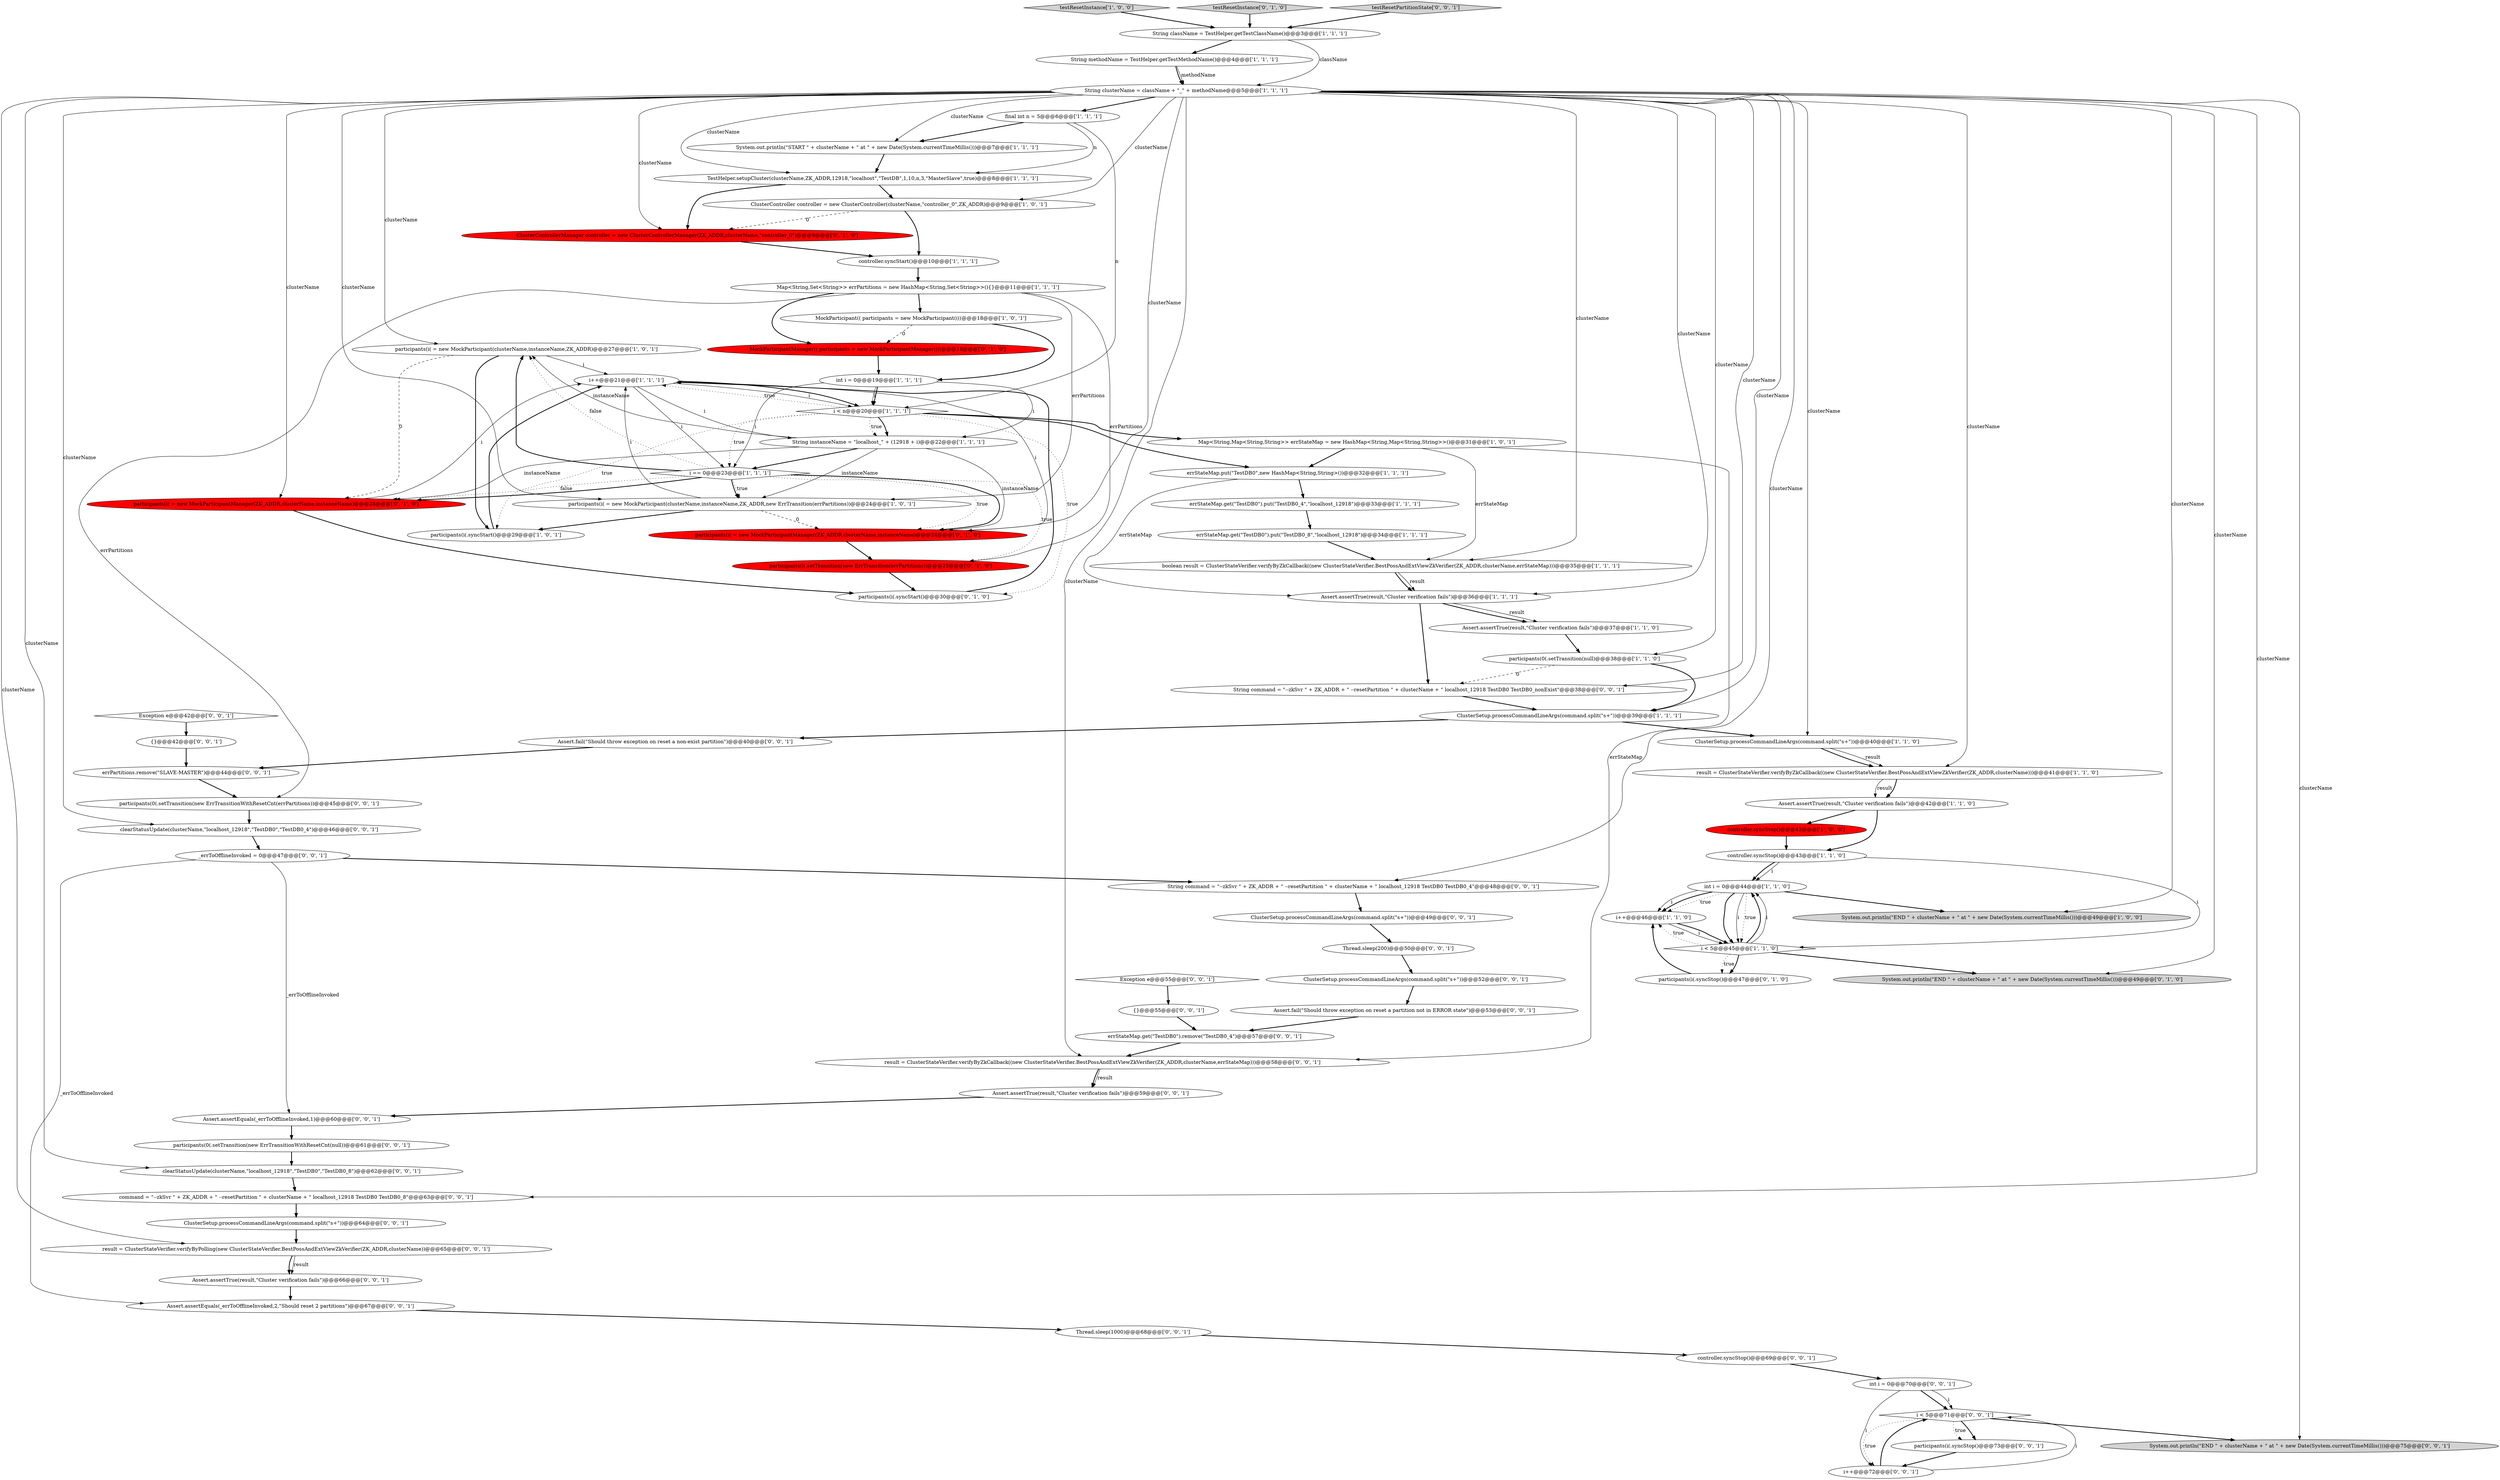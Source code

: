 digraph {
22 [style = filled, label = "System.out.println(\"END \" + clusterName + \" at \" + new Date(System.currentTimeMillis()))@@@49@@@['1', '0', '0']", fillcolor = lightgray, shape = ellipse image = "AAA0AAABBB1BBB"];
23 [style = filled, label = "i++@@@46@@@['1', '1', '0']", fillcolor = white, shape = ellipse image = "AAA0AAABBB1BBB"];
50 [style = filled, label = "clearStatusUpdate(clusterName,\"localhost_12918\",\"TestDB0\",\"TestDB0_8\")@@@62@@@['0', '0', '1']", fillcolor = white, shape = ellipse image = "AAA0AAABBB3BBB"];
78 [style = filled, label = "result = ClusterStateVerifier.verifyByZkCallback((new ClusterStateVerifier.BestPossAndExtViewZkVerifier(ZK_ADDR,clusterName,errStateMap)))@@@58@@@['0', '0', '1']", fillcolor = white, shape = ellipse image = "AAA0AAABBB3BBB"];
28 [style = filled, label = "testResetInstance['1', '0', '0']", fillcolor = lightgray, shape = diamond image = "AAA0AAABBB1BBB"];
9 [style = filled, label = "participants(i( = new MockParticipant(clusterName,instanceName,ZK_ADDR)@@@27@@@['1', '0', '1']", fillcolor = white, shape = ellipse image = "AAA0AAABBB1BBB"];
59 [style = filled, label = "result = ClusterStateVerifier.verifyByPolling(new ClusterStateVerifier.BestPossAndExtViewZkVerifier(ZK_ADDR,clusterName))@@@65@@@['0', '0', '1']", fillcolor = white, shape = ellipse image = "AAA0AAABBB3BBB"];
75 [style = filled, label = "clearStatusUpdate(clusterName,\"localhost_12918\",\"TestDB0\",\"TestDB0_4\")@@@46@@@['0', '0', '1']", fillcolor = white, shape = ellipse image = "AAA0AAABBB3BBB"];
57 [style = filled, label = "Exception e@@@55@@@['0', '0', '1']", fillcolor = white, shape = diamond image = "AAA0AAABBB3BBB"];
2 [style = filled, label = "Map<String,Set<String>> errPartitions = new HashMap<String,Set<String>>(){}@@@11@@@['1', '1', '1']", fillcolor = white, shape = ellipse image = "AAA0AAABBB1BBB"];
14 [style = filled, label = "Assert.assertTrue(result,\"Cluster verification fails\")@@@42@@@['1', '1', '0']", fillcolor = white, shape = ellipse image = "AAA0AAABBB1BBB"];
31 [style = filled, label = "controller.syncStop()@@@43@@@['1', '0', '0']", fillcolor = red, shape = ellipse image = "AAA1AAABBB1BBB"];
6 [style = filled, label = "MockParticipant(( participants = new MockParticipant((((@@@18@@@['1', '0', '1']", fillcolor = white, shape = ellipse image = "AAA0AAABBB1BBB"];
76 [style = filled, label = "String command = \"--zkSvr \" + ZK_ADDR + \" --resetPartition \" + clusterName + \" localhost_12918 TestDB0 TestDB0_4\"@@@48@@@['0', '0', '1']", fillcolor = white, shape = ellipse image = "AAA0AAABBB3BBB"];
5 [style = filled, label = "System.out.println(\"START \" + clusterName + \" at \" + new Date(System.currentTimeMillis()))@@@7@@@['1', '1', '1']", fillcolor = white, shape = ellipse image = "AAA0AAABBB1BBB"];
11 [style = filled, label = "ClusterSetup.processCommandLineArgs(command.split(\"\s+\"))@@@40@@@['1', '1', '0']", fillcolor = white, shape = ellipse image = "AAA0AAABBB1BBB"];
16 [style = filled, label = "String methodName = TestHelper.getTestMethodName()@@@4@@@['1', '1', '1']", fillcolor = white, shape = ellipse image = "AAA0AAABBB1BBB"];
67 [style = filled, label = "errPartitions.remove(\"SLAVE-MASTER\")@@@44@@@['0', '0', '1']", fillcolor = white, shape = ellipse image = "AAA0AAABBB3BBB"];
74 [style = filled, label = "ClusterSetup.processCommandLineArgs(command.split(\"\s+\"))@@@49@@@['0', '0', '1']", fillcolor = white, shape = ellipse image = "AAA0AAABBB3BBB"];
7 [style = filled, label = "participants(0(.setTransition(null)@@@38@@@['1', '1', '0']", fillcolor = white, shape = ellipse image = "AAA0AAABBB1BBB"];
0 [style = filled, label = "i++@@@21@@@['1', '1', '1']", fillcolor = white, shape = ellipse image = "AAA0AAABBB1BBB"];
35 [style = filled, label = "controller.syncStart()@@@10@@@['1', '1', '1']", fillcolor = white, shape = ellipse image = "AAA0AAABBB1BBB"];
19 [style = filled, label = "errStateMap.put(\"TestDB0\",new HashMap<String,String>())@@@32@@@['1', '1', '1']", fillcolor = white, shape = ellipse image = "AAA0AAABBB1BBB"];
56 [style = filled, label = "participants(0(.setTransition(new ErrTransitionWithResetCnt(errPartitions))@@@45@@@['0', '0', '1']", fillcolor = white, shape = ellipse image = "AAA0AAABBB3BBB"];
8 [style = filled, label = "Map<String,Map<String,String>> errStateMap = new HashMap<String,Map<String,String>>()@@@31@@@['1', '0', '1']", fillcolor = white, shape = ellipse image = "AAA0AAABBB1BBB"];
38 [style = filled, label = "participants(i(.setTransition(new ErrTransition(errPartitions))@@@25@@@['0', '1', '0']", fillcolor = red, shape = ellipse image = "AAA1AAABBB2BBB"];
79 [style = filled, label = "Assert.assertEquals(_errToOfflineInvoked,2,\"Should reset 2 partitions\")@@@67@@@['0', '0', '1']", fillcolor = white, shape = ellipse image = "AAA0AAABBB3BBB"];
12 [style = filled, label = "ClusterSetup.processCommandLineArgs(command.split(\"\s+\"))@@@39@@@['1', '1', '1']", fillcolor = white, shape = ellipse image = "AAA0AAABBB1BBB"];
20 [style = filled, label = "boolean result = ClusterStateVerifier.verifyByZkCallback((new ClusterStateVerifier.BestPossAndExtViewZkVerifier(ZK_ADDR,clusterName,errStateMap)))@@@35@@@['1', '1', '1']", fillcolor = white, shape = ellipse image = "AAA0AAABBB1BBB"];
42 [style = filled, label = "participants(i( = new MockParticipantManager(ZK_ADDR,clusterName,instanceName)@@@24@@@['0', '1', '0']", fillcolor = red, shape = ellipse image = "AAA1AAABBB2BBB"];
25 [style = filled, label = "participants(i( = new MockParticipant(clusterName,instanceName,ZK_ADDR,new ErrTransition(errPartitions))@@@24@@@['1', '0', '1']", fillcolor = white, shape = ellipse image = "AAA0AAABBB1BBB"];
15 [style = filled, label = "participants(i(.syncStart()@@@29@@@['1', '0', '1']", fillcolor = white, shape = ellipse image = "AAA0AAABBB1BBB"];
32 [style = filled, label = "String instanceName = \"localhost_\" + (12918 + i)@@@22@@@['1', '1', '1']", fillcolor = white, shape = ellipse image = "AAA0AAABBB1BBB"];
46 [style = filled, label = "errStateMap.get(\"TestDB0\").remove(\"TestDB0_4\")@@@57@@@['0', '0', '1']", fillcolor = white, shape = ellipse image = "AAA0AAABBB3BBB"];
17 [style = filled, label = "i < 5@@@45@@@['1', '1', '0']", fillcolor = white, shape = diamond image = "AAA0AAABBB1BBB"];
33 [style = filled, label = "String className = TestHelper.getTestClassName()@@@3@@@['1', '1', '1']", fillcolor = white, shape = ellipse image = "AAA0AAABBB1BBB"];
3 [style = filled, label = "result = ClusterStateVerifier.verifyByZkCallback((new ClusterStateVerifier.BestPossAndExtViewZkVerifier(ZK_ADDR,clusterName)))@@@41@@@['1', '1', '0']", fillcolor = white, shape = ellipse image = "AAA0AAABBB1BBB"];
40 [style = filled, label = "System.out.println(\"END \" + clusterName + \" at \" + new Date(System.currentTimeMillis()))@@@49@@@['0', '1', '0']", fillcolor = lightgray, shape = ellipse image = "AAA0AAABBB2BBB"];
4 [style = filled, label = "Assert.assertTrue(result,\"Cluster verification fails\")@@@37@@@['1', '1', '0']", fillcolor = white, shape = ellipse image = "AAA0AAABBB1BBB"];
34 [style = filled, label = "int i = 0@@@19@@@['1', '1', '1']", fillcolor = white, shape = ellipse image = "AAA0AAABBB1BBB"];
53 [style = filled, label = "Thread.sleep(200)@@@50@@@['0', '0', '1']", fillcolor = white, shape = ellipse image = "AAA0AAABBB3BBB"];
27 [style = filled, label = "int i = 0@@@44@@@['1', '1', '0']", fillcolor = white, shape = ellipse image = "AAA0AAABBB1BBB"];
21 [style = filled, label = "ClusterController controller = new ClusterController(clusterName,\"controller_0\",ZK_ADDR)@@@9@@@['1', '0', '1']", fillcolor = white, shape = ellipse image = "AAA0AAABBB1BBB"];
60 [style = filled, label = "Thread.sleep(1000)@@@68@@@['0', '0', '1']", fillcolor = white, shape = ellipse image = "AAA0AAABBB3BBB"];
69 [style = filled, label = "{}@@@55@@@['0', '0', '1']", fillcolor = white, shape = ellipse image = "AAA0AAABBB3BBB"];
26 [style = filled, label = "Assert.assertTrue(result,\"Cluster verification fails\")@@@36@@@['1', '1', '1']", fillcolor = white, shape = ellipse image = "AAA0AAABBB1BBB"];
63 [style = filled, label = "System.out.println(\"END \" + clusterName + \" at \" + new Date(System.currentTimeMillis()))@@@75@@@['0', '0', '1']", fillcolor = lightgray, shape = ellipse image = "AAA0AAABBB3BBB"];
54 [style = filled, label = "Assert.assertTrue(result,\"Cluster verification fails\")@@@66@@@['0', '0', '1']", fillcolor = white, shape = ellipse image = "AAA0AAABBB3BBB"];
13 [style = filled, label = "controller.syncStop()@@@43@@@['1', '1', '0']", fillcolor = white, shape = ellipse image = "AAA0AAABBB1BBB"];
36 [style = filled, label = "i == 0@@@23@@@['1', '1', '1']", fillcolor = white, shape = diamond image = "AAA0AAABBB1BBB"];
52 [style = filled, label = "Assert.assertEquals(_errToOfflineInvoked,1)@@@60@@@['0', '0', '1']", fillcolor = white, shape = ellipse image = "AAA0AAABBB3BBB"];
55 [style = filled, label = "participants(i(.syncStop()@@@73@@@['0', '0', '1']", fillcolor = white, shape = ellipse image = "AAA0AAABBB3BBB"];
68 [style = filled, label = "int i = 0@@@70@@@['0', '0', '1']", fillcolor = white, shape = ellipse image = "AAA0AAABBB3BBB"];
49 [style = filled, label = "_errToOfflineInvoked = 0@@@47@@@['0', '0', '1']", fillcolor = white, shape = ellipse image = "AAA0AAABBB3BBB"];
18 [style = filled, label = "final int n = 5@@@6@@@['1', '1', '1']", fillcolor = white, shape = ellipse image = "AAA0AAABBB1BBB"];
62 [style = filled, label = "Assert.assertTrue(result,\"Cluster verification fails\")@@@59@@@['0', '0', '1']", fillcolor = white, shape = ellipse image = "AAA0AAABBB3BBB"];
61 [style = filled, label = "ClusterSetup.processCommandLineArgs(command.split(\"\s+\"))@@@52@@@['0', '0', '1']", fillcolor = white, shape = ellipse image = "AAA0AAABBB3BBB"];
72 [style = filled, label = "Assert.fail(\"Should throw exception on reset a partition not in ERROR state\")@@@53@@@['0', '0', '1']", fillcolor = white, shape = ellipse image = "AAA0AAABBB3BBB"];
45 [style = filled, label = "MockParticipantManager(( participants = new MockParticipantManager((((@@@18@@@['0', '1', '0']", fillcolor = red, shape = ellipse image = "AAA1AAABBB2BBB"];
48 [style = filled, label = "String command = \"--zkSvr \" + ZK_ADDR + \" --resetPartition \" + clusterName + \" localhost_12918 TestDB0 TestDB0_nonExist\"@@@38@@@['0', '0', '1']", fillcolor = white, shape = ellipse image = "AAA0AAABBB3BBB"];
77 [style = filled, label = "command = \"--zkSvr \" + ZK_ADDR + \" --resetPartition \" + clusterName + \" localhost_12918 TestDB0 TestDB0_8\"@@@63@@@['0', '0', '1']", fillcolor = white, shape = ellipse image = "AAA0AAABBB3BBB"];
43 [style = filled, label = "participants(i(.syncStop()@@@47@@@['0', '1', '0']", fillcolor = white, shape = ellipse image = "AAA0AAABBB2BBB"];
41 [style = filled, label = "ClusterControllerManager controller = new ClusterControllerManager(ZK_ADDR,clusterName,\"controller_0\")@@@9@@@['0', '1', '0']", fillcolor = red, shape = ellipse image = "AAA1AAABBB2BBB"];
64 [style = filled, label = "participants(0(.setTransition(new ErrTransitionWithResetCnt(null))@@@61@@@['0', '0', '1']", fillcolor = white, shape = ellipse image = "AAA0AAABBB3BBB"];
10 [style = filled, label = "i < n@@@20@@@['1', '1', '1']", fillcolor = white, shape = diamond image = "AAA0AAABBB1BBB"];
39 [style = filled, label = "participants(i(.syncStart()@@@30@@@['0', '1', '0']", fillcolor = white, shape = ellipse image = "AAA0AAABBB2BBB"];
66 [style = filled, label = "controller.syncStop()@@@69@@@['0', '0', '1']", fillcolor = white, shape = ellipse image = "AAA0AAABBB3BBB"];
70 [style = filled, label = "{}@@@42@@@['0', '0', '1']", fillcolor = white, shape = ellipse image = "AAA0AAABBB3BBB"];
71 [style = filled, label = "i < 5@@@71@@@['0', '0', '1']", fillcolor = white, shape = diamond image = "AAA0AAABBB3BBB"];
1 [style = filled, label = "errStateMap.get(\"TestDB0\").put(\"TestDB0_8\",\"localhost_12918\")@@@34@@@['1', '1', '1']", fillcolor = white, shape = ellipse image = "AAA0AAABBB1BBB"];
24 [style = filled, label = "TestHelper.setupCluster(clusterName,ZK_ADDR,12918,\"localhost\",\"TestDB\",1,10,n,3,\"MasterSlave\",true)@@@8@@@['1', '1', '1']", fillcolor = white, shape = ellipse image = "AAA0AAABBB1BBB"];
30 [style = filled, label = "String clusterName = className + \"_\" + methodName@@@5@@@['1', '1', '1']", fillcolor = white, shape = ellipse image = "AAA0AAABBB1BBB"];
73 [style = filled, label = "Assert.fail(\"Should throw exception on reset a non-exist partition\")@@@40@@@['0', '0', '1']", fillcolor = white, shape = ellipse image = "AAA0AAABBB3BBB"];
65 [style = filled, label = "Exception e@@@42@@@['0', '0', '1']", fillcolor = white, shape = diamond image = "AAA0AAABBB3BBB"];
51 [style = filled, label = "ClusterSetup.processCommandLineArgs(command.split(\"\s+\"))@@@64@@@['0', '0', '1']", fillcolor = white, shape = ellipse image = "AAA0AAABBB3BBB"];
44 [style = filled, label = "testResetInstance['0', '1', '0']", fillcolor = lightgray, shape = diamond image = "AAA0AAABBB2BBB"];
47 [style = filled, label = "i++@@@72@@@['0', '0', '1']", fillcolor = white, shape = ellipse image = "AAA0AAABBB3BBB"];
37 [style = filled, label = "participants(i( = new MockParticipantManager(ZK_ADDR,clusterName,instanceName)@@@28@@@['0', '1', '0']", fillcolor = red, shape = ellipse image = "AAA1AAABBB2BBB"];
58 [style = filled, label = "testResetPartitionState['0', '0', '1']", fillcolor = lightgray, shape = diamond image = "AAA0AAABBB3BBB"];
29 [style = filled, label = "errStateMap.get(\"TestDB0\").put(\"TestDB0_4\",\"localhost_12918\")@@@33@@@['1', '1', '1']", fillcolor = white, shape = ellipse image = "AAA0AAABBB1BBB"];
9->0 [style = solid, label="i"];
70->67 [style = bold, label=""];
52->64 [style = bold, label=""];
69->46 [style = bold, label=""];
55->47 [style = bold, label=""];
2->6 [style = bold, label=""];
20->26 [style = bold, label=""];
30->77 [style = solid, label="clusterName"];
10->19 [style = bold, label=""];
20->26 [style = solid, label="result"];
23->17 [style = solid, label="i"];
1->20 [style = bold, label=""];
27->23 [style = dotted, label="true"];
30->12 [style = solid, label="clusterName"];
10->32 [style = bold, label=""];
30->37 [style = solid, label="clusterName"];
30->18 [style = bold, label=""];
38->39 [style = bold, label=""];
43->23 [style = bold, label=""];
36->38 [style = dotted, label="true"];
10->32 [style = dotted, label="true"];
30->22 [style = solid, label="clusterName"];
71->63 [style = bold, label=""];
48->12 [style = bold, label=""];
10->8 [style = bold, label=""];
24->21 [style = bold, label=""];
30->3 [style = solid, label="clusterName"];
30->21 [style = solid, label="clusterName"];
2->56 [style = solid, label="errPartitions"];
15->0 [style = bold, label=""];
30->11 [style = solid, label="clusterName"];
36->25 [style = dotted, label="true"];
27->17 [style = bold, label=""];
25->15 [style = bold, label=""];
23->17 [style = bold, label=""];
33->30 [style = solid, label="className"];
29->1 [style = bold, label=""];
21->35 [style = bold, label=""];
17->27 [style = bold, label=""];
30->40 [style = solid, label="clusterName"];
71->47 [style = dotted, label="true"];
59->54 [style = bold, label=""];
60->66 [style = bold, label=""];
30->75 [style = solid, label="clusterName"];
33->16 [style = bold, label=""];
36->9 [style = bold, label=""];
73->67 [style = bold, label=""];
36->37 [style = dotted, label="false"];
12->11 [style = bold, label=""];
77->51 [style = bold, label=""];
10->39 [style = dotted, label="true"];
7->48 [style = dashed, label="0"];
25->42 [style = dashed, label="0"];
32->37 [style = solid, label="instanceName"];
32->42 [style = solid, label="instanceName"];
46->78 [style = bold, label=""];
26->4 [style = bold, label=""];
27->22 [style = bold, label=""];
67->56 [style = bold, label=""];
30->9 [style = solid, label="clusterName"];
17->23 [style = dotted, label="true"];
9->37 [style = dashed, label="0"];
71->55 [style = bold, label=""];
30->5 [style = solid, label="clusterName"];
32->25 [style = solid, label="instanceName"];
27->23 [style = solid, label="i"];
36->25 [style = bold, label=""];
30->59 [style = solid, label="clusterName"];
50->77 [style = bold, label=""];
30->63 [style = solid, label="clusterName"];
6->45 [style = dashed, label="0"];
16->30 [style = solid, label="methodName"];
18->10 [style = solid, label="n"];
17->43 [style = dotted, label="true"];
56->75 [style = bold, label=""];
32->36 [style = bold, label=""];
30->7 [style = solid, label="clusterName"];
8->20 [style = solid, label="errStateMap"];
59->54 [style = solid, label="result"];
10->0 [style = dotted, label="true"];
36->37 [style = bold, label=""];
79->60 [style = bold, label=""];
26->48 [style = bold, label=""];
30->48 [style = solid, label="clusterName"];
26->4 [style = solid, label="result"];
42->38 [style = bold, label=""];
68->47 [style = solid, label="i"];
61->72 [style = bold, label=""];
57->69 [style = bold, label=""];
36->42 [style = bold, label=""];
30->41 [style = solid, label="clusterName"];
19->26 [style = solid, label="errStateMap"];
71->55 [style = dotted, label="true"];
6->34 [style = bold, label=""];
30->78 [style = solid, label="clusterName"];
19->29 [style = bold, label=""];
49->52 [style = solid, label="_errToOfflineInvoked"];
31->13 [style = bold, label=""];
0->32 [style = solid, label="i"];
30->25 [style = solid, label="clusterName"];
35->2 [style = bold, label=""];
3->14 [style = solid, label="result"];
44->33 [style = bold, label=""];
17->40 [style = bold, label=""];
12->73 [style = bold, label=""];
4->7 [style = bold, label=""];
27->17 [style = solid, label="i"];
24->41 [style = bold, label=""];
0->36 [style = solid, label="i"];
76->74 [style = bold, label=""];
17->43 [style = bold, label=""];
0->10 [style = solid, label="i"];
2->25 [style = solid, label="errPartitions"];
13->27 [style = bold, label=""];
11->3 [style = solid, label="result"];
49->79 [style = solid, label="_errToOfflineInvoked"];
11->3 [style = bold, label=""];
13->27 [style = solid, label="i"];
5->24 [style = bold, label=""];
16->30 [style = bold, label=""];
14->31 [style = bold, label=""];
2->45 [style = bold, label=""];
30->26 [style = solid, label="clusterName"];
75->49 [style = bold, label=""];
14->13 [style = bold, label=""];
27->17 [style = dotted, label="true"];
78->62 [style = bold, label=""];
37->39 [style = bold, label=""];
17->27 [style = solid, label="i"];
41->35 [style = bold, label=""];
53->61 [style = bold, label=""];
30->20 [style = solid, label="clusterName"];
49->76 [style = bold, label=""];
13->17 [style = solid, label="i"];
65->70 [style = bold, label=""];
72->46 [style = bold, label=""];
54->79 [style = bold, label=""];
7->12 [style = bold, label=""];
25->0 [style = solid, label="i"];
8->19 [style = bold, label=""];
62->52 [style = bold, label=""];
34->36 [style = solid, label="i"];
3->14 [style = bold, label=""];
66->68 [style = bold, label=""];
78->62 [style = solid, label="result"];
68->71 [style = solid, label="i"];
34->32 [style = solid, label="i"];
36->42 [style = dotted, label="true"];
18->24 [style = solid, label="n"];
34->10 [style = bold, label=""];
8->78 [style = solid, label="errStateMap"];
74->53 [style = bold, label=""];
47->71 [style = bold, label=""];
51->59 [style = bold, label=""];
30->76 [style = solid, label="clusterName"];
10->15 [style = dotted, label="true"];
58->33 [style = bold, label=""];
36->9 [style = dotted, label="false"];
10->36 [style = dotted, label="true"];
0->10 [style = bold, label=""];
39->0 [style = bold, label=""];
34->10 [style = solid, label="i"];
28->33 [style = bold, label=""];
32->9 [style = solid, label="instanceName"];
42->0 [style = solid, label="i"];
21->41 [style = dashed, label="0"];
37->0 [style = solid, label="i"];
9->15 [style = bold, label=""];
68->71 [style = bold, label=""];
18->5 [style = bold, label=""];
2->38 [style = solid, label="errPartitions"];
27->23 [style = bold, label=""];
64->50 [style = bold, label=""];
30->24 [style = solid, label="clusterName"];
47->71 [style = solid, label="i"];
45->34 [style = bold, label=""];
30->42 [style = solid, label="clusterName"];
30->50 [style = solid, label="clusterName"];
}
